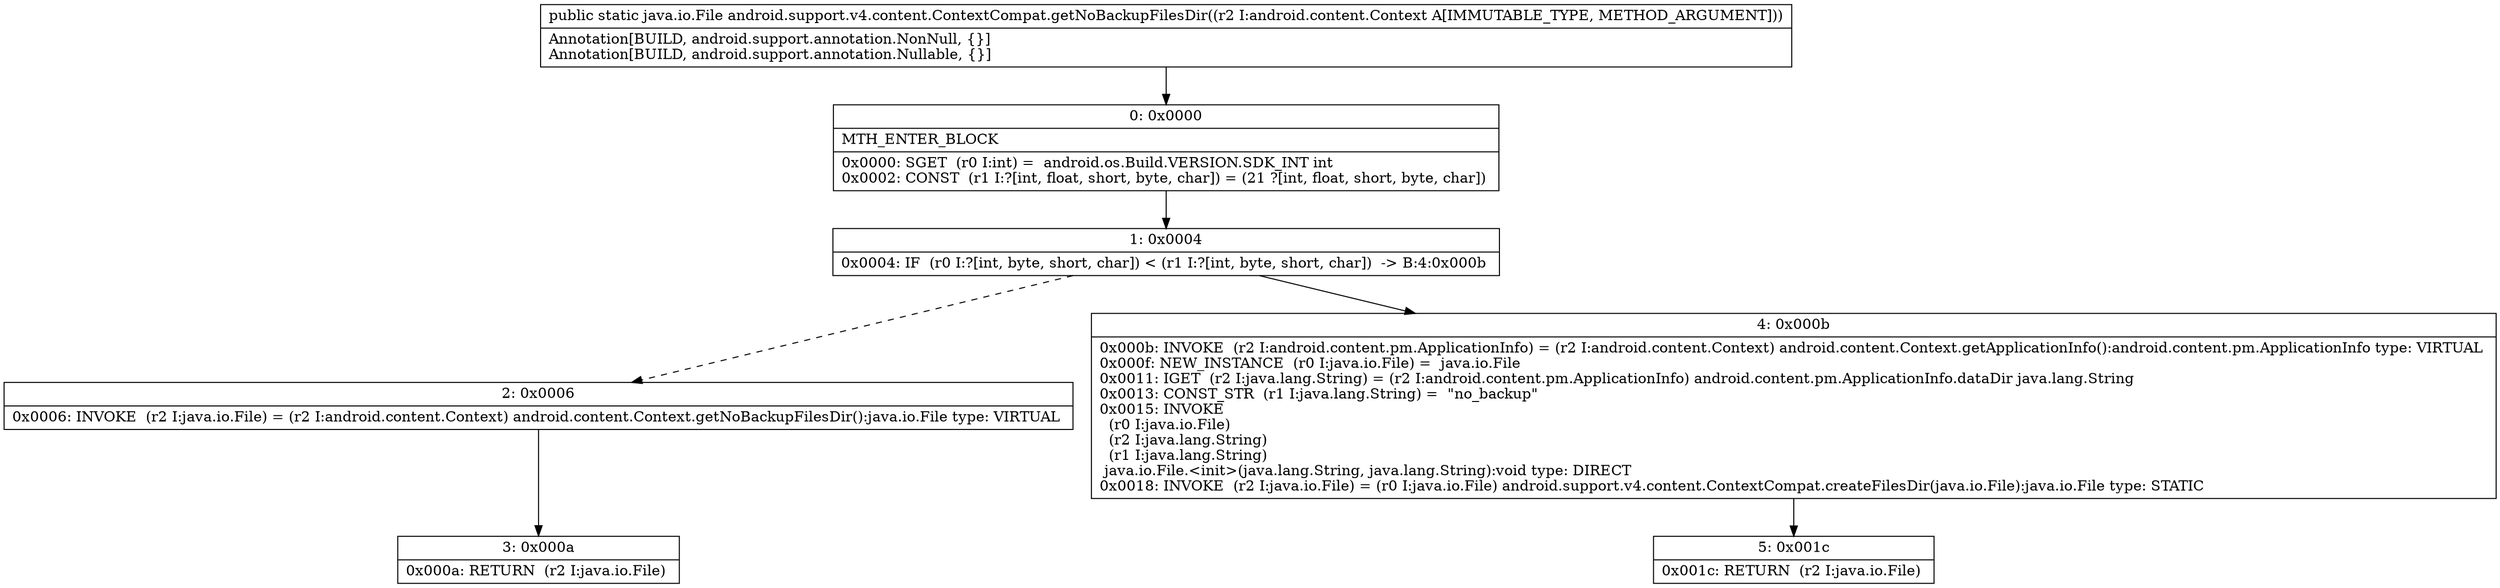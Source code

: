 digraph "CFG forandroid.support.v4.content.ContextCompat.getNoBackupFilesDir(Landroid\/content\/Context;)Ljava\/io\/File;" {
Node_0 [shape=record,label="{0\:\ 0x0000|MTH_ENTER_BLOCK\l|0x0000: SGET  (r0 I:int) =  android.os.Build.VERSION.SDK_INT int \l0x0002: CONST  (r1 I:?[int, float, short, byte, char]) = (21 ?[int, float, short, byte, char]) \l}"];
Node_1 [shape=record,label="{1\:\ 0x0004|0x0004: IF  (r0 I:?[int, byte, short, char]) \< (r1 I:?[int, byte, short, char])  \-\> B:4:0x000b \l}"];
Node_2 [shape=record,label="{2\:\ 0x0006|0x0006: INVOKE  (r2 I:java.io.File) = (r2 I:android.content.Context) android.content.Context.getNoBackupFilesDir():java.io.File type: VIRTUAL \l}"];
Node_3 [shape=record,label="{3\:\ 0x000a|0x000a: RETURN  (r2 I:java.io.File) \l}"];
Node_4 [shape=record,label="{4\:\ 0x000b|0x000b: INVOKE  (r2 I:android.content.pm.ApplicationInfo) = (r2 I:android.content.Context) android.content.Context.getApplicationInfo():android.content.pm.ApplicationInfo type: VIRTUAL \l0x000f: NEW_INSTANCE  (r0 I:java.io.File) =  java.io.File \l0x0011: IGET  (r2 I:java.lang.String) = (r2 I:android.content.pm.ApplicationInfo) android.content.pm.ApplicationInfo.dataDir java.lang.String \l0x0013: CONST_STR  (r1 I:java.lang.String) =  \"no_backup\" \l0x0015: INVOKE  \l  (r0 I:java.io.File)\l  (r2 I:java.lang.String)\l  (r1 I:java.lang.String)\l java.io.File.\<init\>(java.lang.String, java.lang.String):void type: DIRECT \l0x0018: INVOKE  (r2 I:java.io.File) = (r0 I:java.io.File) android.support.v4.content.ContextCompat.createFilesDir(java.io.File):java.io.File type: STATIC \l}"];
Node_5 [shape=record,label="{5\:\ 0x001c|0x001c: RETURN  (r2 I:java.io.File) \l}"];
MethodNode[shape=record,label="{public static java.io.File android.support.v4.content.ContextCompat.getNoBackupFilesDir((r2 I:android.content.Context A[IMMUTABLE_TYPE, METHOD_ARGUMENT]))  | Annotation[BUILD, android.support.annotation.NonNull, \{\}]\lAnnotation[BUILD, android.support.annotation.Nullable, \{\}]\l}"];
MethodNode -> Node_0;
Node_0 -> Node_1;
Node_1 -> Node_2[style=dashed];
Node_1 -> Node_4;
Node_2 -> Node_3;
Node_4 -> Node_5;
}

